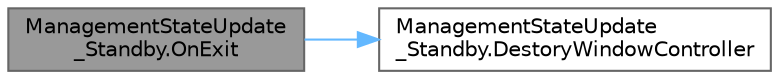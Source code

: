digraph "ManagementStateUpdate_Standby.OnExit"
{
 // LATEX_PDF_SIZE
  bgcolor="transparent";
  edge [fontname=Helvetica,fontsize=10,labelfontname=Helvetica,labelfontsize=10];
  node [fontname=Helvetica,fontsize=10,shape=box,height=0.2,width=0.4];
  rankdir="LR";
  Node1 [id="Node000001",label="ManagementStateUpdate\l_Standby.OnExit",height=0.2,width=0.4,color="gray40", fillcolor="grey60", style="filled", fontcolor="black",tooltip="終了処理"];
  Node1 -> Node2 [id="edge1_Node000001_Node000002",color="steelblue1",style="solid",tooltip=" "];
  Node2 [id="Node000002",label="ManagementStateUpdate\l_Standby.DestoryWindowController",height=0.2,width=0.4,color="grey40", fillcolor="white", style="filled",URL="$class_management_state_update___standby.html#abee2a6110041a0177a804c43b65fff62",tooltip=" "];
}
